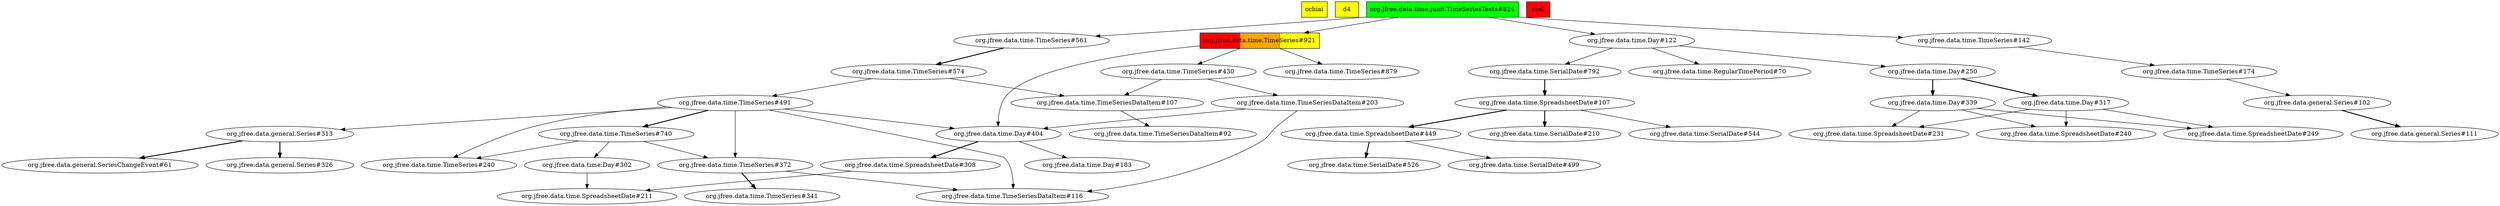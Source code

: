 digraph enhanced {
	"ochiai" [style=striped shape=box fillcolor="yellow"];
	"d4" [style=striped shape=box fillcolor="yellow"];
	"org.jfree.data.time.junit.TimeSeriesTests#824" [style=striped shape=box fillcolor="green"];
	"org.jfree.data.time.TimeSeries#921" [style=striped shape=box fillcolor="red:orange:yellow"];
	"real" [style=striped shape=box fillcolor="red"];
	"org.jfree.data.time.SerialDate#792" -> "org.jfree.data.time.SpreadsheetDate#107" [style=bold];
	"org.jfree.data.time.junit.TimeSeriesTests#824" -> "org.jfree.data.time.Day#122";
	"org.jfree.data.time.SpreadsheetDate#107" -> "org.jfree.data.time.SpreadsheetDate#449" [style=bold];
	"org.jfree.data.time.Day#404" -> "org.jfree.data.time.SpreadsheetDate#308" [style=bold];
	"org.jfree.data.time.TimeSeries#740" -> "org.jfree.data.time.Day#302";
	"org.jfree.data.time.TimeSeries#491" -> "org.jfree.data.time.TimeSeries#372";
	"org.jfree.data.time.TimeSeries#740" -> "org.jfree.data.time.TimeSeries#372";
	"org.jfree.data.time.TimeSeries#142" -> "org.jfree.data.time.TimeSeries#174";
	"org.jfree.data.general.Series#313" -> "org.jfree.data.general.Series#326" [style=bold];
	"org.jfree.data.time.TimeSeries#574" -> "org.jfree.data.time.TimeSeries#491";
	"org.jfree.data.time.SpreadsheetDate#449" -> "org.jfree.data.time.SerialDate#499";
	"org.jfree.data.general.Series#313" -> "org.jfree.data.general.SeriesChangeEvent#61" [style=bold];
	"org.jfree.data.time.Day#404" -> "org.jfree.data.time.Day#183";
	"org.jfree.data.time.TimeSeries#921" -> "org.jfree.data.time.TimeSeries#879";
	"org.jfree.data.time.Day#122" -> "org.jfree.data.time.SerialDate#792";
	"org.jfree.data.time.SpreadsheetDate#107" -> "org.jfree.data.time.SerialDate#210" [style=bold];
	"org.jfree.data.time.Day#317" -> "org.jfree.data.time.SpreadsheetDate#240";
	"org.jfree.data.time.Day#339" -> "org.jfree.data.time.SpreadsheetDate#240";
	"org.jfree.data.time.TimeSeries#561" -> "org.jfree.data.time.TimeSeries#574" [style=bold];
	"org.jfree.data.time.TimeSeries#921" -> "org.jfree.data.time.Day#404";
	"org.jfree.data.time.TimeSeries#491" -> "org.jfree.data.time.Day#404";
	"org.jfree.data.time.TimeSeriesDataItem#203" -> "org.jfree.data.time.Day#404";
	"org.jfree.data.time.TimeSeries#174" -> "org.jfree.data.general.Series#102";
	"org.jfree.data.time.TimeSeries#921" -> "org.jfree.data.time.TimeSeries#430";
	"org.jfree.data.time.Day#122" -> "org.jfree.data.time.RegularTimePeriod#70";
	"org.jfree.data.time.TimeSeries#372" -> "org.jfree.data.time.TimeSeriesDataItem#116";
	"org.jfree.data.time.TimeSeries#491" -> "org.jfree.data.time.TimeSeriesDataItem#116";
	"org.jfree.data.time.TimeSeriesDataItem#203" -> "org.jfree.data.time.TimeSeriesDataItem#116";
	"org.jfree.data.time.Day#317" -> "org.jfree.data.time.SpreadsheetDate#249";
	"org.jfree.data.time.Day#339" -> "org.jfree.data.time.SpreadsheetDate#249";
	"org.jfree.data.time.TimeSeries#491" -> "org.jfree.data.time.TimeSeries#240";
	"org.jfree.data.time.TimeSeries#740" -> "org.jfree.data.time.TimeSeries#240";
	"org.jfree.data.time.junit.TimeSeriesTests#824" -> "org.jfree.data.time.TimeSeries#142";
	"org.jfree.data.time.TimeSeries#491" -> "org.jfree.data.general.Series#313";
	"org.jfree.data.time.SpreadsheetDate#107" -> "org.jfree.data.time.SerialDate#544";
	"org.jfree.data.time.Day#122" -> "org.jfree.data.time.Day#250";
	"org.jfree.data.time.SpreadsheetDate#449" -> "org.jfree.data.time.SerialDate#526" [style=bold];
	"org.jfree.data.time.junit.TimeSeriesTests#824" -> "org.jfree.data.time.TimeSeries#921";
	"org.jfree.data.time.Day#250" -> "org.jfree.data.time.Day#339" [style=bold];
	"org.jfree.data.time.Day#317" -> "org.jfree.data.time.SpreadsheetDate#231";
	"org.jfree.data.time.Day#339" -> "org.jfree.data.time.SpreadsheetDate#231";
	"org.jfree.data.time.Day#250" -> "org.jfree.data.time.Day#317" [style=bold];
	"org.jfree.data.time.TimeSeries#491" -> "org.jfree.data.time.TimeSeries#740" [style=bold];
	"org.jfree.data.time.TimeSeries#574" -> "org.jfree.data.time.TimeSeriesDataItem#107";
	"org.jfree.data.time.TimeSeries#430" -> "org.jfree.data.time.TimeSeriesDataItem#107";
	"org.jfree.data.time.SpreadsheetDate#308" -> "org.jfree.data.time.SpreadsheetDate#211";
	"org.jfree.data.time.Day#302" -> "org.jfree.data.time.SpreadsheetDate#211";
	"org.jfree.data.time.TimeSeries#372" -> "org.jfree.data.time.TimeSeries#341" [style=bold];
	"org.jfree.data.time.junit.TimeSeriesTests#824" -> "org.jfree.data.time.TimeSeries#561";
	"org.jfree.data.general.Series#102" -> "org.jfree.data.general.Series#111" [style=bold];
	"org.jfree.data.time.TimeSeriesDataItem#107" -> "org.jfree.data.time.TimeSeriesDataItem#92";
	"org.jfree.data.time.TimeSeries#430" -> "org.jfree.data.time.TimeSeriesDataItem#203";
}
